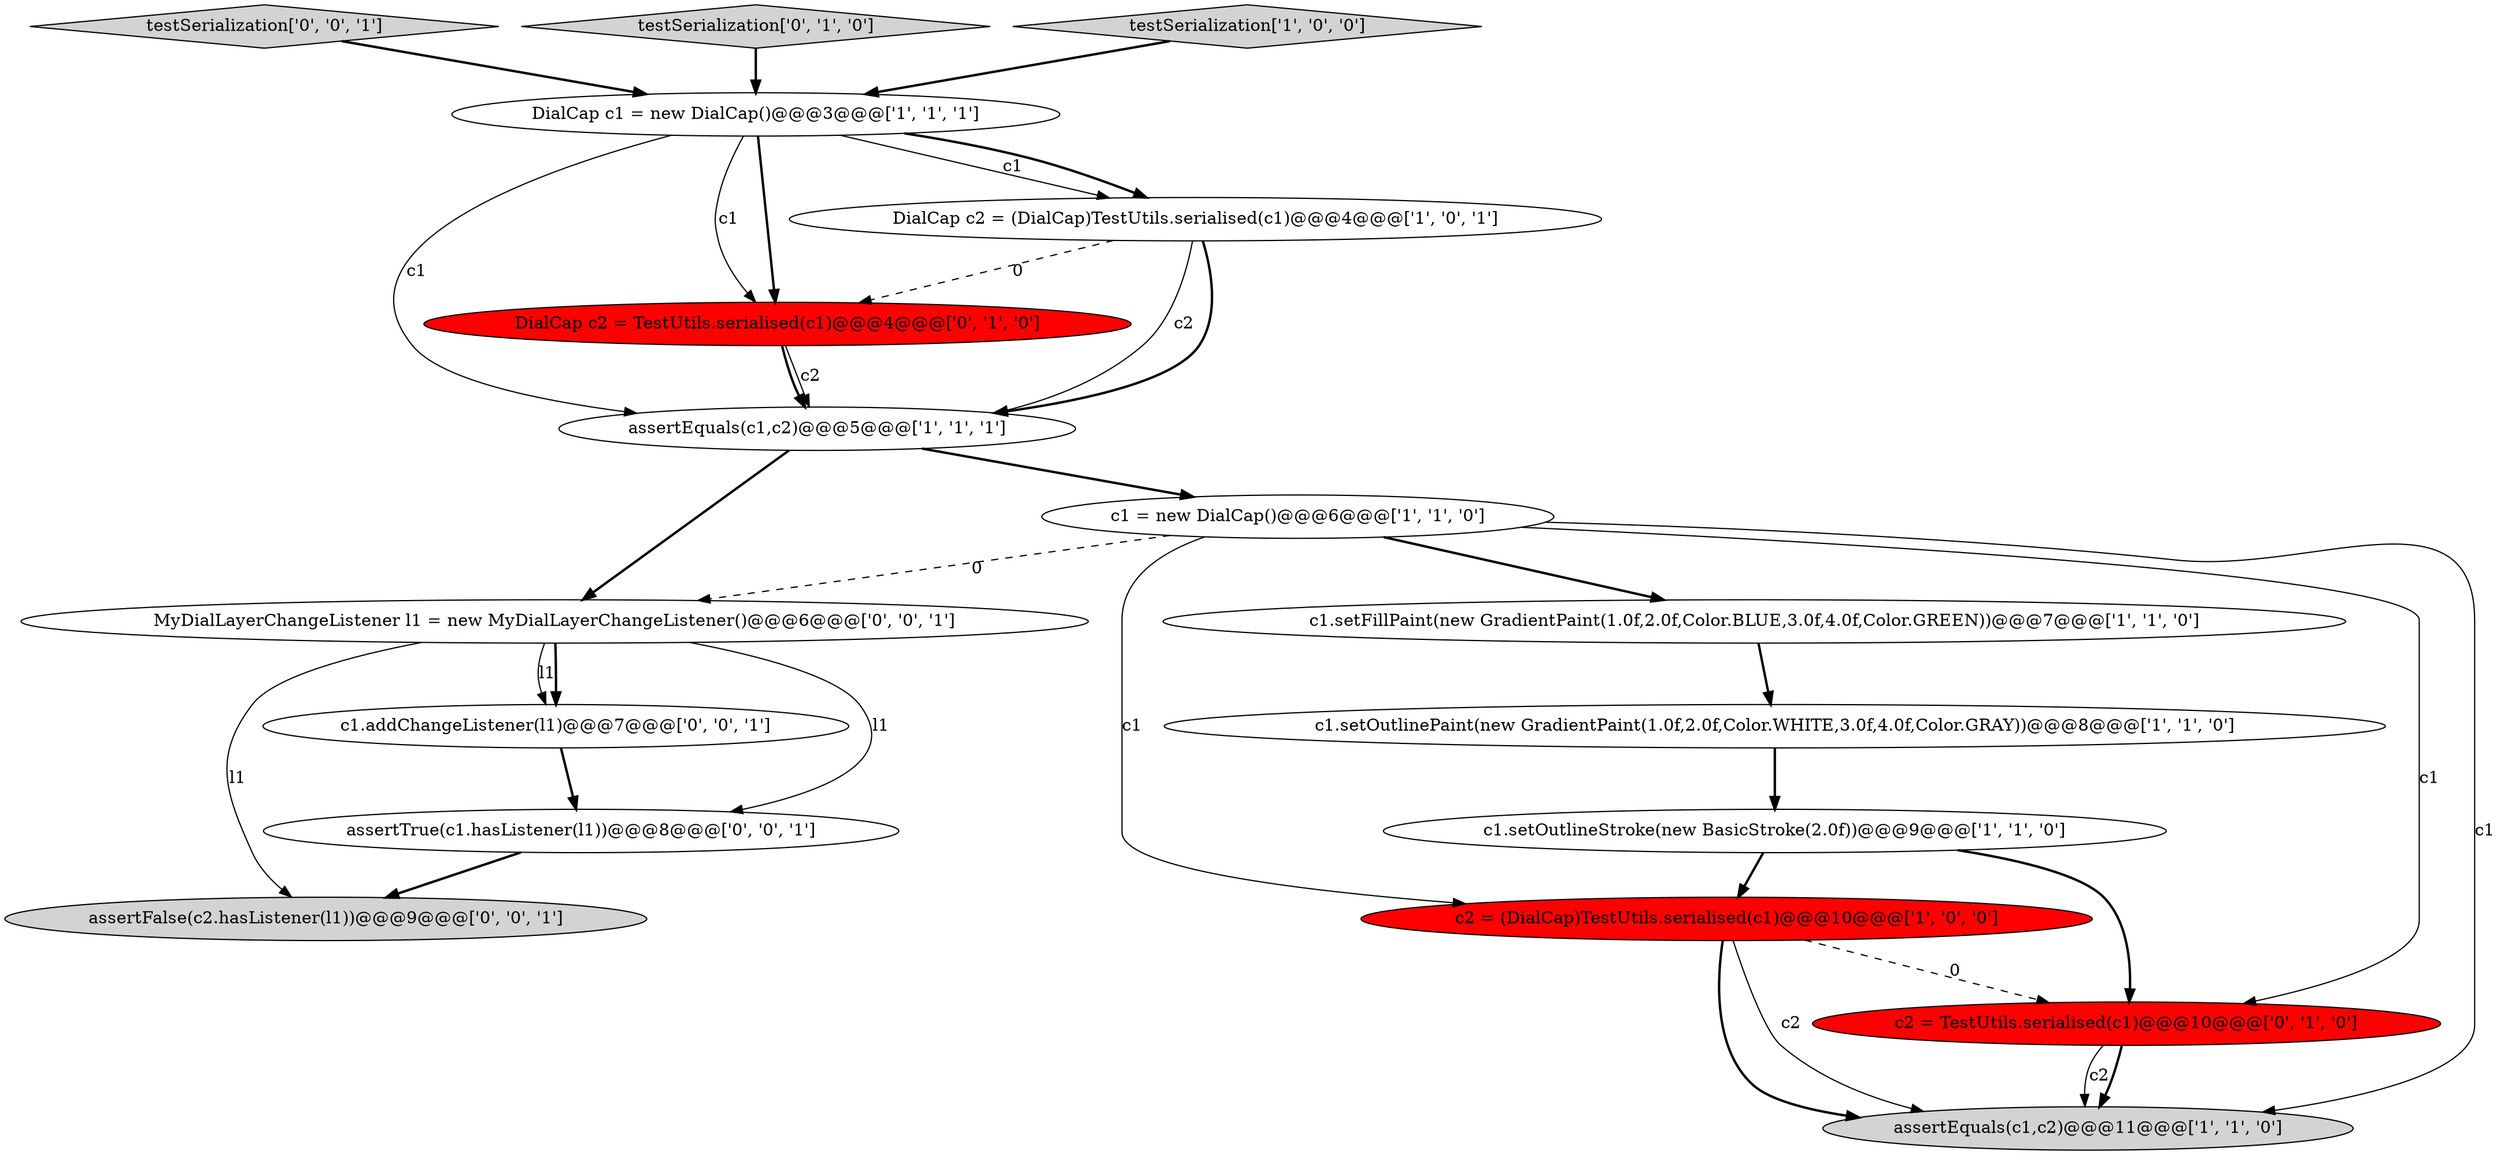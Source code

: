 digraph {
2 [style = filled, label = "assertEquals(c1,c2)@@@5@@@['1', '1', '1']", fillcolor = white, shape = ellipse image = "AAA0AAABBB1BBB"];
3 [style = filled, label = "c1.setOutlinePaint(new GradientPaint(1.0f,2.0f,Color.WHITE,3.0f,4.0f,Color.GRAY))@@@8@@@['1', '1', '0']", fillcolor = white, shape = ellipse image = "AAA0AAABBB1BBB"];
1 [style = filled, label = "c1.setOutlineStroke(new BasicStroke(2.0f))@@@9@@@['1', '1', '0']", fillcolor = white, shape = ellipse image = "AAA0AAABBB1BBB"];
17 [style = filled, label = "testSerialization['0', '0', '1']", fillcolor = lightgray, shape = diamond image = "AAA0AAABBB3BBB"];
6 [style = filled, label = "c1.setFillPaint(new GradientPaint(1.0f,2.0f,Color.BLUE,3.0f,4.0f,Color.GREEN))@@@7@@@['1', '1', '0']", fillcolor = white, shape = ellipse image = "AAA0AAABBB1BBB"];
0 [style = filled, label = "DialCap c1 = new DialCap()@@@3@@@['1', '1', '1']", fillcolor = white, shape = ellipse image = "AAA0AAABBB1BBB"];
9 [style = filled, label = "c2 = (DialCap)TestUtils.serialised(c1)@@@10@@@['1', '0', '0']", fillcolor = red, shape = ellipse image = "AAA1AAABBB1BBB"];
15 [style = filled, label = "c1.addChangeListener(l1)@@@7@@@['0', '0', '1']", fillcolor = white, shape = ellipse image = "AAA0AAABBB3BBB"];
10 [style = filled, label = "DialCap c2 = TestUtils.serialised(c1)@@@4@@@['0', '1', '0']", fillcolor = red, shape = ellipse image = "AAA1AAABBB2BBB"];
12 [style = filled, label = "testSerialization['0', '1', '0']", fillcolor = lightgray, shape = diamond image = "AAA0AAABBB2BBB"];
11 [style = filled, label = "c2 = TestUtils.serialised(c1)@@@10@@@['0', '1', '0']", fillcolor = red, shape = ellipse image = "AAA1AAABBB2BBB"];
13 [style = filled, label = "MyDialLayerChangeListener l1 = new MyDialLayerChangeListener()@@@6@@@['0', '0', '1']", fillcolor = white, shape = ellipse image = "AAA0AAABBB3BBB"];
14 [style = filled, label = "assertTrue(c1.hasListener(l1))@@@8@@@['0', '0', '1']", fillcolor = white, shape = ellipse image = "AAA0AAABBB3BBB"];
16 [style = filled, label = "assertFalse(c2.hasListener(l1))@@@9@@@['0', '0', '1']", fillcolor = lightgray, shape = ellipse image = "AAA0AAABBB3BBB"];
4 [style = filled, label = "testSerialization['1', '0', '0']", fillcolor = lightgray, shape = diamond image = "AAA0AAABBB1BBB"];
5 [style = filled, label = "c1 = new DialCap()@@@6@@@['1', '1', '0']", fillcolor = white, shape = ellipse image = "AAA0AAABBB1BBB"];
7 [style = filled, label = "assertEquals(c1,c2)@@@11@@@['1', '1', '0']", fillcolor = lightgray, shape = ellipse image = "AAA0AAABBB1BBB"];
8 [style = filled, label = "DialCap c2 = (DialCap)TestUtils.serialised(c1)@@@4@@@['1', '0', '1']", fillcolor = white, shape = ellipse image = "AAA0AAABBB1BBB"];
5->13 [style = dashed, label="0"];
14->16 [style = bold, label=""];
6->3 [style = bold, label=""];
8->10 [style = dashed, label="0"];
3->1 [style = bold, label=""];
15->14 [style = bold, label=""];
11->7 [style = solid, label="c2"];
9->7 [style = bold, label=""];
5->9 [style = solid, label="c1"];
12->0 [style = bold, label=""];
1->9 [style = bold, label=""];
0->10 [style = solid, label="c1"];
4->0 [style = bold, label=""];
1->11 [style = bold, label=""];
2->13 [style = bold, label=""];
0->10 [style = bold, label=""];
17->0 [style = bold, label=""];
8->2 [style = solid, label="c2"];
5->6 [style = bold, label=""];
0->8 [style = solid, label="c1"];
8->2 [style = bold, label=""];
13->16 [style = solid, label="l1"];
13->15 [style = solid, label="l1"];
13->14 [style = solid, label="l1"];
0->8 [style = bold, label=""];
5->11 [style = solid, label="c1"];
9->11 [style = dashed, label="0"];
10->2 [style = bold, label=""];
13->15 [style = bold, label=""];
5->7 [style = solid, label="c1"];
0->2 [style = solid, label="c1"];
10->2 [style = solid, label="c2"];
11->7 [style = bold, label=""];
2->5 [style = bold, label=""];
9->7 [style = solid, label="c2"];
}
